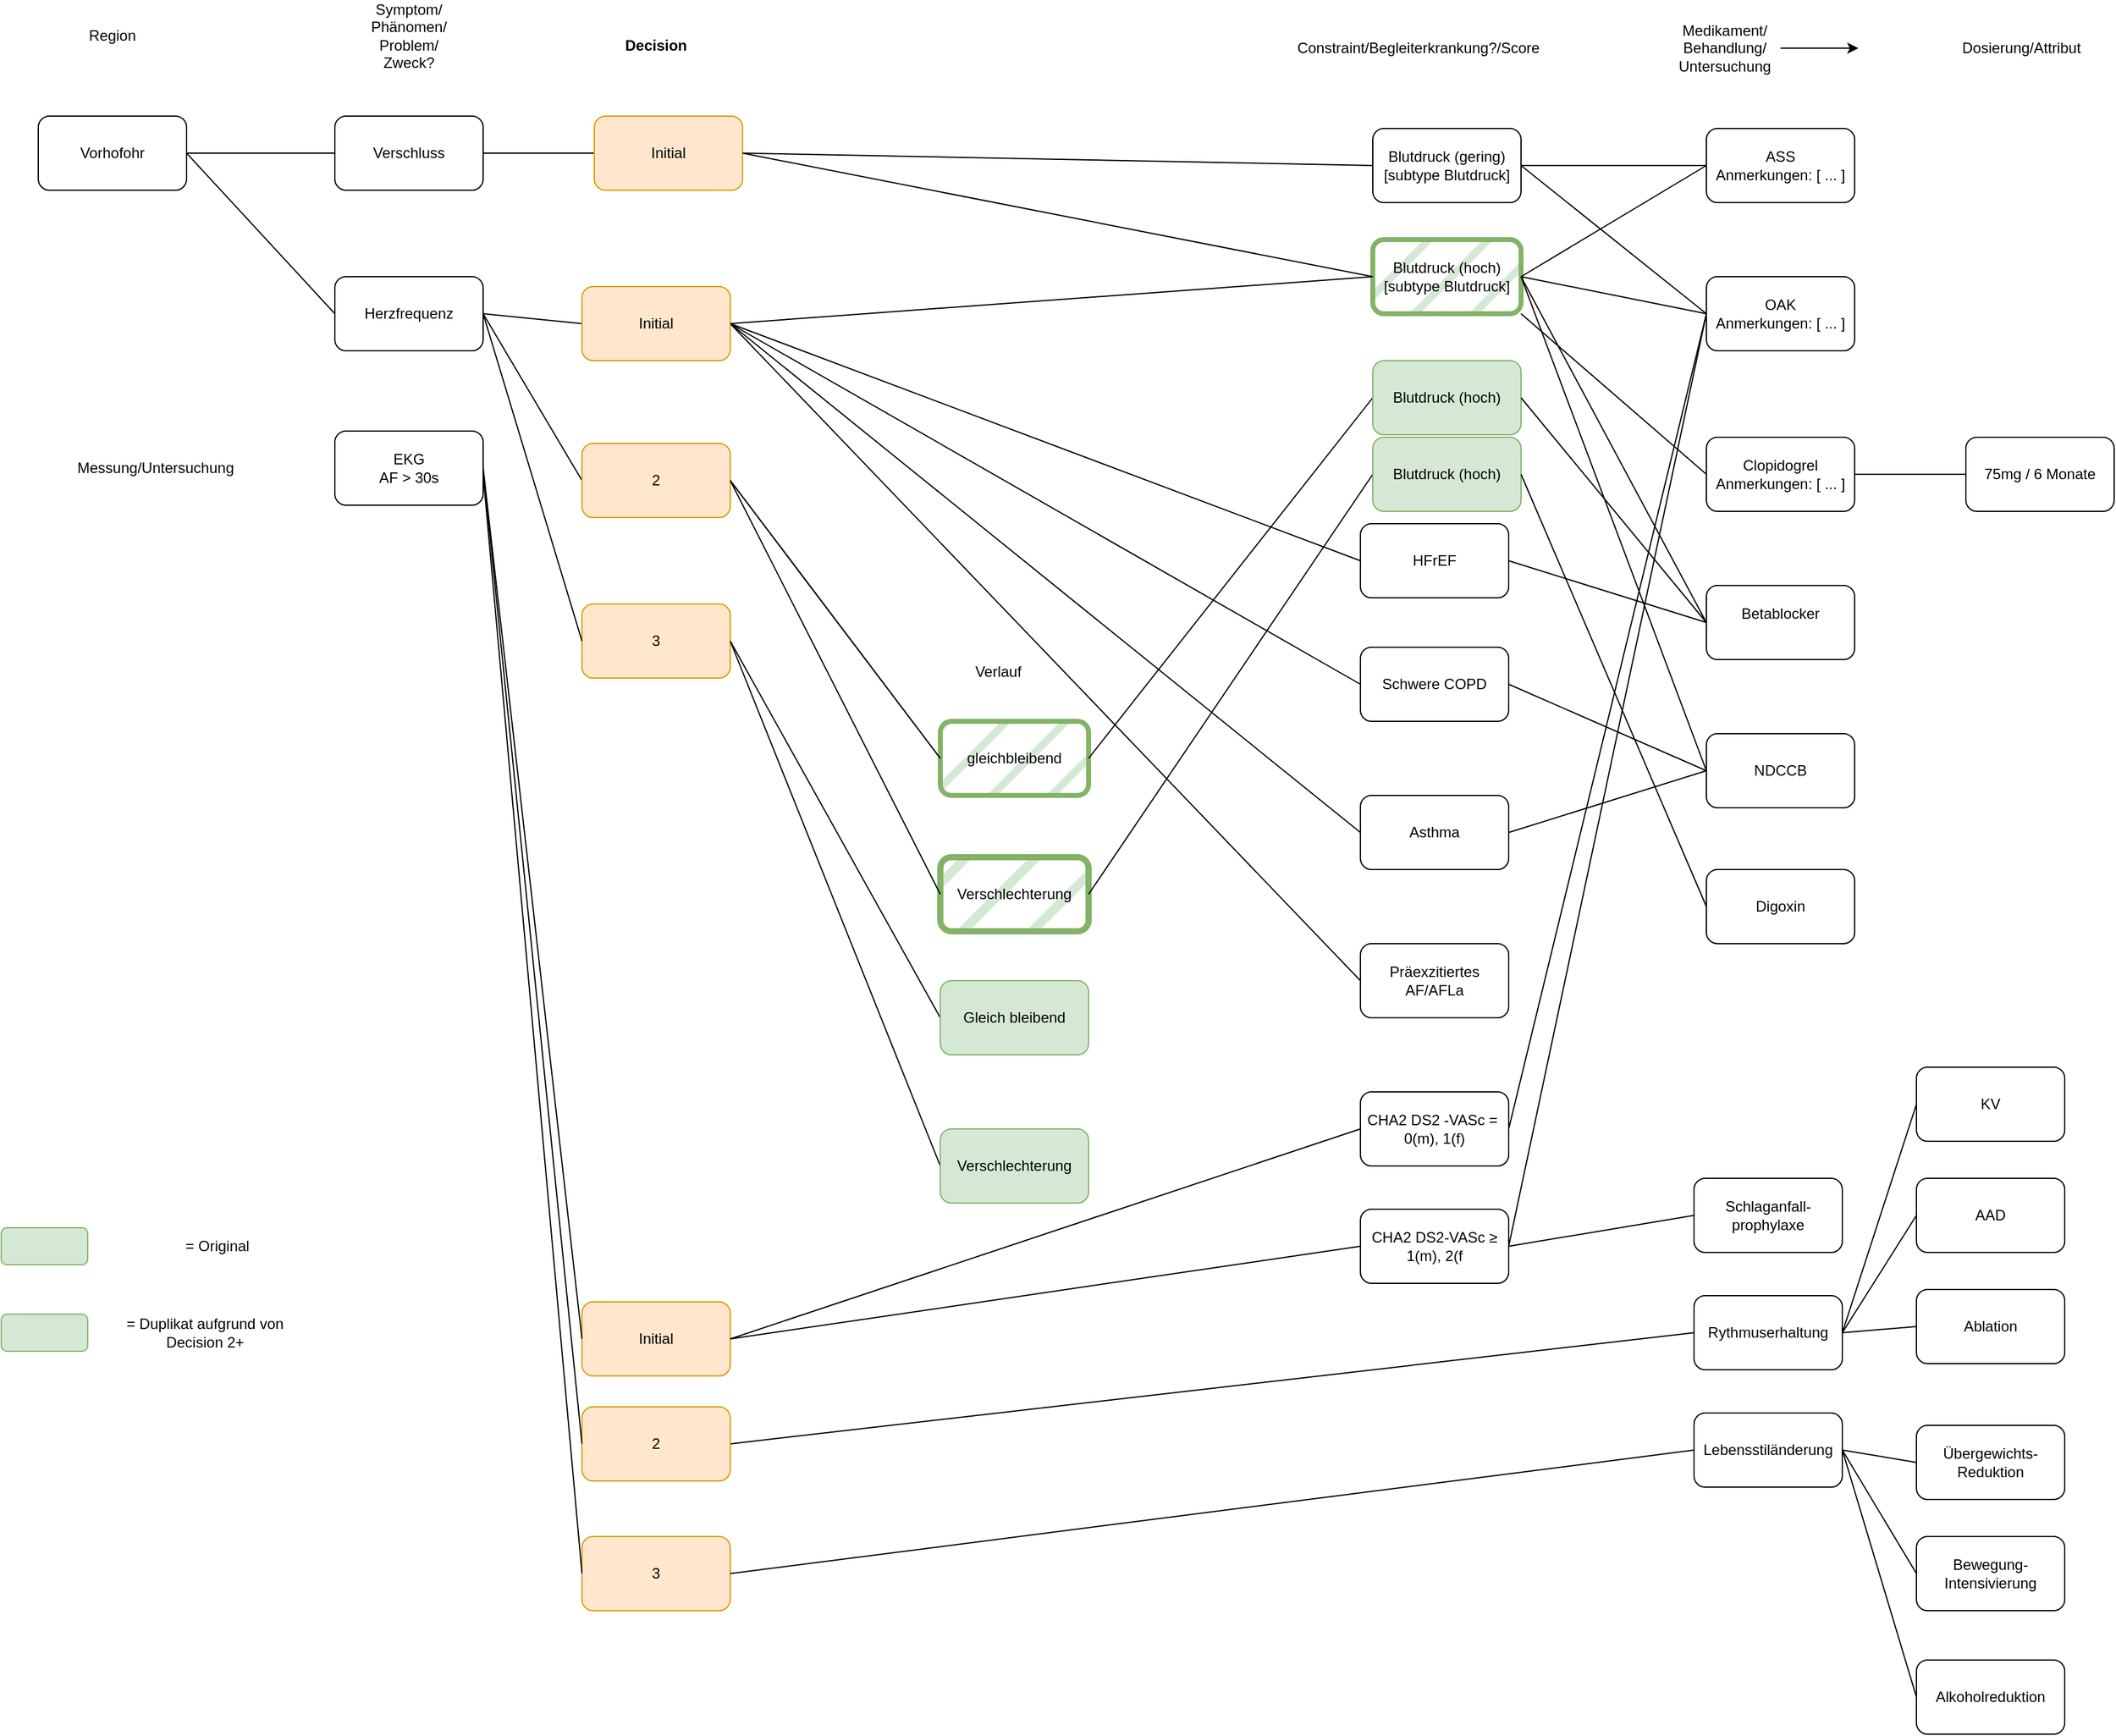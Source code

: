 <mxfile version="24.3.1" type="github">
  <diagram name="Seite-1" id="Lj3RmBoYemo5wMBXR7T-">
    <mxGraphModel dx="1793" dy="933" grid="1" gridSize="10" guides="1" tooltips="1" connect="1" arrows="1" fold="1" page="1" pageScale="1" pageWidth="2336" pageHeight="1654" math="0" shadow="0">
      <root>
        <mxCell id="0" />
        <mxCell id="1" parent="0" />
        <mxCell id="BmRe0CwLIyu7bXr3vCcB-1" value="&lt;div&gt;Symptom/&lt;/div&gt;&lt;div&gt;Phänomen/&lt;br&gt;Problem/&lt;br&gt;Zweck?&lt;br&gt;&lt;/div&gt;" style="text;html=1;align=center;verticalAlign=middle;whiteSpace=wrap;rounded=0;" parent="1" vertex="1">
          <mxGeometry x="320" y="40" width="60" height="30" as="geometry" />
        </mxCell>
        <mxCell id="BmRe0CwLIyu7bXr3vCcB-2" value="Vorhofohr" style="rounded=1;whiteSpace=wrap;html=1;" parent="1" vertex="1">
          <mxGeometry x="50" y="120" width="120" height="60" as="geometry" />
        </mxCell>
        <mxCell id="BmRe0CwLIyu7bXr3vCcB-3" value="Verschluss" style="rounded=1;whiteSpace=wrap;html=1;" parent="1" vertex="1">
          <mxGeometry x="290" y="120" width="120" height="60" as="geometry" />
        </mxCell>
        <mxCell id="BmRe0CwLIyu7bXr3vCcB-4" value="Region" style="text;html=1;align=center;verticalAlign=middle;whiteSpace=wrap;rounded=0;" parent="1" vertex="1">
          <mxGeometry x="80" y="40" width="60" height="30" as="geometry" />
        </mxCell>
        <mxCell id="BmRe0CwLIyu7bXr3vCcB-7" value="&lt;div&gt;ASS&lt;/div&gt;&lt;div&gt;Anmerkungen: [ ... ]&lt;/div&gt;" style="rounded=1;whiteSpace=wrap;html=1;" parent="1" vertex="1">
          <mxGeometry x="1400" y="130" width="120" height="60" as="geometry" />
        </mxCell>
        <mxCell id="BmRe0CwLIyu7bXr3vCcB-8" value="&lt;div&gt;OAK&lt;/div&gt;&lt;div&gt;Anmerkungen: [ ... ]&lt;/div&gt;" style="rounded=1;whiteSpace=wrap;html=1;" parent="1" vertex="1">
          <mxGeometry x="1400" y="250" width="120" height="60" as="geometry" />
        </mxCell>
        <mxCell id="BmRe0CwLIyu7bXr3vCcB-9" value="&lt;div&gt;Clopidogrel&lt;/div&gt;&lt;div&gt;Anmerkungen: [ ... ]&lt;br&gt;&lt;/div&gt;" style="rounded=1;whiteSpace=wrap;html=1;" parent="1" vertex="1">
          <mxGeometry x="1400" y="380" width="120" height="60" as="geometry" />
        </mxCell>
        <mxCell id="FNcSchYIjOJ0frlFtynd-10" value="" style="edgeStyle=orthogonalEdgeStyle;rounded=0;orthogonalLoop=1;jettySize=auto;html=1;" edge="1" parent="1" source="BmRe0CwLIyu7bXr3vCcB-10">
          <mxGeometry relative="1" as="geometry">
            <mxPoint x="1523" y="65.0" as="targetPoint" />
          </mxGeometry>
        </mxCell>
        <mxCell id="BmRe0CwLIyu7bXr3vCcB-10" value="&lt;div&gt;Medikament/&lt;/div&gt;&lt;div&gt;Behandlung/&lt;br&gt;&lt;/div&gt;Untersuchung" style="text;html=1;align=center;verticalAlign=middle;whiteSpace=wrap;rounded=0;" parent="1" vertex="1">
          <mxGeometry x="1370" y="50" width="90" height="30" as="geometry" />
        </mxCell>
        <mxCell id="BmRe0CwLIyu7bXr3vCcB-11" value="&lt;div&gt;Blutdruck (gering)&lt;/div&gt;&lt;div&gt;[subtype Blutdruck]&lt;br&gt;&lt;/div&gt;" style="rounded=1;whiteSpace=wrap;html=1;" parent="1" vertex="1">
          <mxGeometry x="1130" y="130" width="120" height="60" as="geometry" />
        </mxCell>
        <mxCell id="BmRe0CwLIyu7bXr3vCcB-12" value="&lt;div&gt;Blutdruck (hoch)&lt;/div&gt;&lt;div&gt;[subtype Blutdruck]&lt;/div&gt;" style="rounded=1;whiteSpace=wrap;html=1;fillColor=#d5e8d4;strokeColor=#82b366;fillStyle=hatch;strokeWidth=4;" parent="1" vertex="1">
          <mxGeometry x="1130" y="220" width="120" height="60" as="geometry" />
        </mxCell>
        <mxCell id="BmRe0CwLIyu7bXr3vCcB-14" value="Constraint/Begleiterkrankung?/Score" style="text;html=1;align=center;verticalAlign=middle;whiteSpace=wrap;rounded=0;" parent="1" vertex="1">
          <mxGeometry x="1137" y="50" width="60" height="30" as="geometry" />
        </mxCell>
        <mxCell id="BmRe0CwLIyu7bXr3vCcB-17" value="" style="endArrow=none;html=1;rounded=0;exitX=1;exitY=0.5;exitDx=0;exitDy=0;entryX=0;entryY=0.5;entryDx=0;entryDy=0;" parent="1" source="BmRe0CwLIyu7bXr3vCcB-2" target="BmRe0CwLIyu7bXr3vCcB-3" edge="1">
          <mxGeometry width="50" height="50" relative="1" as="geometry">
            <mxPoint x="580" y="380" as="sourcePoint" />
            <mxPoint x="630" y="330" as="targetPoint" />
          </mxGeometry>
        </mxCell>
        <mxCell id="BmRe0CwLIyu7bXr3vCcB-18" value="" style="endArrow=none;html=1;rounded=0;entryX=0;entryY=0.5;entryDx=0;entryDy=0;" parent="1" target="ywd2_ELRaqGQqajww4Ma-36" edge="1">
          <mxGeometry width="50" height="50" relative="1" as="geometry">
            <mxPoint x="410" y="150" as="sourcePoint" />
            <mxPoint x="500" y="230" as="targetPoint" />
          </mxGeometry>
        </mxCell>
        <mxCell id="BmRe0CwLIyu7bXr3vCcB-20" value="" style="endArrow=none;html=1;rounded=0;exitX=1;exitY=0.5;exitDx=0;exitDy=0;entryX=0;entryY=0.5;entryDx=0;entryDy=0;" parent="1" source="BmRe0CwLIyu7bXr3vCcB-11" target="BmRe0CwLIyu7bXr3vCcB-7" edge="1">
          <mxGeometry width="50" height="50" relative="1" as="geometry">
            <mxPoint x="1263" y="160" as="sourcePoint" />
            <mxPoint x="1350" y="159.58" as="targetPoint" />
          </mxGeometry>
        </mxCell>
        <mxCell id="BmRe0CwLIyu7bXr3vCcB-22" value="" style="endArrow=none;html=1;rounded=0;exitX=1;exitY=0.5;exitDx=0;exitDy=0;entryX=0;entryY=0.5;entryDx=0;entryDy=0;" parent="1" source="BmRe0CwLIyu7bXr3vCcB-12" target="BmRe0CwLIyu7bXr3vCcB-7" edge="1">
          <mxGeometry width="50" height="50" relative="1" as="geometry">
            <mxPoint x="1210" y="200" as="sourcePoint" />
            <mxPoint x="1357" y="290" as="targetPoint" />
          </mxGeometry>
        </mxCell>
        <mxCell id="BmRe0CwLIyu7bXr3vCcB-23" value="" style="endArrow=none;html=1;rounded=0;exitX=1;exitY=0.5;exitDx=0;exitDy=0;entryX=0;entryY=0.5;entryDx=0;entryDy=0;" parent="1" source="BmRe0CwLIyu7bXr3vCcB-11" target="BmRe0CwLIyu7bXr3vCcB-8" edge="1">
          <mxGeometry width="50" height="50" relative="1" as="geometry">
            <mxPoint x="1247" y="290" as="sourcePoint" />
            <mxPoint x="1360" y="170" as="targetPoint" />
          </mxGeometry>
        </mxCell>
        <mxCell id="BmRe0CwLIyu7bXr3vCcB-24" value="" style="endArrow=none;html=1;rounded=0;entryX=0;entryY=0.5;entryDx=0;entryDy=0;" parent="1" target="BmRe0CwLIyu7bXr3vCcB-9" edge="1">
          <mxGeometry width="50" height="50" relative="1" as="geometry">
            <mxPoint x="1250" y="280" as="sourcePoint" />
            <mxPoint x="1350" y="280" as="targetPoint" />
          </mxGeometry>
        </mxCell>
        <mxCell id="BmRe0CwLIyu7bXr3vCcB-25" value="" style="endArrow=none;html=1;rounded=0;exitX=1;exitY=0.5;exitDx=0;exitDy=0;entryX=0;entryY=0.5;entryDx=0;entryDy=0;" parent="1" source="BmRe0CwLIyu7bXr3vCcB-12" target="BmRe0CwLIyu7bXr3vCcB-8" edge="1">
          <mxGeometry width="50" height="50" relative="1" as="geometry">
            <mxPoint x="1247" y="170" as="sourcePoint" />
            <mxPoint x="1366" y="420" as="targetPoint" />
          </mxGeometry>
        </mxCell>
        <mxCell id="ywd2_ELRaqGQqajww4Ma-4" value="" style="endArrow=none;html=1;rounded=0;exitX=1;exitY=0.5;exitDx=0;exitDy=0;entryX=0;entryY=0.5;entryDx=0;entryDy=0;" parent="1" source="ywd2_ELRaqGQqajww4Ma-36" target="BmRe0CwLIyu7bXr3vCcB-11" edge="1">
          <mxGeometry width="50" height="50" relative="1" as="geometry">
            <mxPoint x="974" y="500" as="sourcePoint" />
            <mxPoint x="1117" y="159" as="targetPoint" />
          </mxGeometry>
        </mxCell>
        <mxCell id="ywd2_ELRaqGQqajww4Ma-5" value="HFrEF" style="rounded=1;whiteSpace=wrap;html=1;" parent="1" vertex="1">
          <mxGeometry x="1120" y="450" width="120" height="60" as="geometry" />
        </mxCell>
        <mxCell id="ywd2_ELRaqGQqajww4Ma-6" value="Schwere COPD" style="rounded=1;whiteSpace=wrap;html=1;" parent="1" vertex="1">
          <mxGeometry x="1120" y="550" width="120" height="60" as="geometry" />
        </mxCell>
        <mxCell id="ywd2_ELRaqGQqajww4Ma-8" value="Asthma" style="rounded=1;whiteSpace=wrap;html=1;" parent="1" vertex="1">
          <mxGeometry x="1120" y="670" width="120" height="60" as="geometry" />
        </mxCell>
        <mxCell id="ywd2_ELRaqGQqajww4Ma-9" value="&lt;div&gt;Präexzitiertes&lt;/div&gt;&lt;div&gt;AF/AFLa&lt;/div&gt;" style="rounded=1;whiteSpace=wrap;html=1;" parent="1" vertex="1">
          <mxGeometry x="1120" y="790" width="120" height="60" as="geometry" />
        </mxCell>
        <mxCell id="ywd2_ELRaqGQqajww4Ma-10" value="" style="endArrow=none;html=1;rounded=0;entryX=0;entryY=0.5;entryDx=0;entryDy=0;exitX=1;exitY=0.5;exitDx=0;exitDy=0;" parent="1" source="ywd2_ELRaqGQqajww4Ma-82" target="ywd2_ELRaqGQqajww4Ma-5" edge="1">
          <mxGeometry width="50" height="50" relative="1" as="geometry">
            <mxPoint x="794" y="280" as="sourcePoint" />
            <mxPoint x="891" y="159" as="targetPoint" />
          </mxGeometry>
        </mxCell>
        <mxCell id="ywd2_ELRaqGQqajww4Ma-11" value="" style="endArrow=none;html=1;rounded=0;entryX=0;entryY=0.5;entryDx=0;entryDy=0;exitX=1;exitY=0.5;exitDx=0;exitDy=0;" parent="1" source="ywd2_ELRaqGQqajww4Ma-82" target="ywd2_ELRaqGQqajww4Ma-6" edge="1">
          <mxGeometry width="50" height="50" relative="1" as="geometry">
            <mxPoint x="400" y="560" as="sourcePoint" />
            <mxPoint x="881" y="565" as="targetPoint" />
          </mxGeometry>
        </mxCell>
        <mxCell id="ywd2_ELRaqGQqajww4Ma-12" value="" style="endArrow=none;html=1;rounded=0;entryX=0;entryY=0.5;entryDx=0;entryDy=0;exitX=1;exitY=0.5;exitDx=0;exitDy=0;" parent="1" source="ywd2_ELRaqGQqajww4Ma-82" target="ywd2_ELRaqGQqajww4Ma-8" edge="1">
          <mxGeometry width="50" height="50" relative="1" as="geometry">
            <mxPoint x="794" y="280" as="sourcePoint" />
            <mxPoint x="881" y="670" as="targetPoint" />
          </mxGeometry>
        </mxCell>
        <mxCell id="ywd2_ELRaqGQqajww4Ma-13" value="" style="endArrow=none;html=1;rounded=0;entryX=0;entryY=0.5;entryDx=0;entryDy=0;exitX=1;exitY=0.5;exitDx=0;exitDy=0;" parent="1" source="ywd2_ELRaqGQqajww4Ma-82" target="ywd2_ELRaqGQqajww4Ma-9" edge="1">
          <mxGeometry width="50" height="50" relative="1" as="geometry">
            <mxPoint x="804" y="290" as="sourcePoint" />
            <mxPoint x="881" y="790" as="targetPoint" />
          </mxGeometry>
        </mxCell>
        <mxCell id="ywd2_ELRaqGQqajww4Ma-15" value="Herzfrequenz" style="rounded=1;whiteSpace=wrap;html=1;" parent="1" vertex="1">
          <mxGeometry x="290" y="250" width="120" height="60" as="geometry" />
        </mxCell>
        <mxCell id="ywd2_ELRaqGQqajww4Ma-18" value="&lt;div&gt;Betablocker&lt;/div&gt;&lt;div&gt;&lt;br&gt;&lt;/div&gt;" style="rounded=1;whiteSpace=wrap;html=1;" parent="1" vertex="1">
          <mxGeometry x="1400" y="500" width="120" height="60" as="geometry" />
        </mxCell>
        <mxCell id="ywd2_ELRaqGQqajww4Ma-20" value="NDCCB" style="rounded=1;whiteSpace=wrap;html=1;" parent="1" vertex="1">
          <mxGeometry x="1400" y="620" width="120" height="60" as="geometry" />
        </mxCell>
        <mxCell id="ywd2_ELRaqGQqajww4Ma-22" value="" style="endArrow=none;html=1;rounded=0;entryX=0;entryY=0.5;entryDx=0;entryDy=0;exitX=1;exitY=0.5;exitDx=0;exitDy=0;" parent="1" source="BmRe0CwLIyu7bXr3vCcB-12" target="ywd2_ELRaqGQqajww4Ma-18" edge="1">
          <mxGeometry width="50" height="50" relative="1" as="geometry">
            <mxPoint x="1190" y="510" as="sourcePoint" />
            <mxPoint x="1240" y="460" as="targetPoint" />
          </mxGeometry>
        </mxCell>
        <mxCell id="ywd2_ELRaqGQqajww4Ma-23" value="" style="endArrow=none;html=1;rounded=0;entryX=0;entryY=0.5;entryDx=0;entryDy=0;exitX=1;exitY=0.5;exitDx=0;exitDy=0;" parent="1" source="BmRe0CwLIyu7bXr3vCcB-12" target="ywd2_ELRaqGQqajww4Ma-20" edge="1">
          <mxGeometry width="50" height="50" relative="1" as="geometry">
            <mxPoint x="1247" y="169" as="sourcePoint" />
            <mxPoint x="1370" y="680" as="targetPoint" />
          </mxGeometry>
        </mxCell>
        <mxCell id="ywd2_ELRaqGQqajww4Ma-24" value="" style="endArrow=none;html=1;rounded=0;exitX=1;exitY=0.5;exitDx=0;exitDy=0;entryX=0;entryY=0.5;entryDx=0;entryDy=0;" parent="1" source="ywd2_ELRaqGQqajww4Ma-5" target="ywd2_ELRaqGQqajww4Ma-18" edge="1">
          <mxGeometry width="50" height="50" relative="1" as="geometry">
            <mxPoint x="1190" y="510" as="sourcePoint" />
            <mxPoint x="1360" y="670" as="targetPoint" />
          </mxGeometry>
        </mxCell>
        <mxCell id="ywd2_ELRaqGQqajww4Ma-25" value="" style="endArrow=none;html=1;rounded=0;exitX=1;exitY=0.5;exitDx=0;exitDy=0;entryX=0;entryY=0.5;entryDx=0;entryDy=0;" parent="1" source="ywd2_ELRaqGQqajww4Ma-6" target="ywd2_ELRaqGQqajww4Ma-20" edge="1">
          <mxGeometry width="50" height="50" relative="1" as="geometry">
            <mxPoint x="1237" y="575" as="sourcePoint" />
            <mxPoint x="1360" y="790" as="targetPoint" />
          </mxGeometry>
        </mxCell>
        <mxCell id="ywd2_ELRaqGQqajww4Ma-26" value="" style="endArrow=none;html=1;rounded=0;exitX=1;exitY=0.5;exitDx=0;exitDy=0;entryX=0;entryY=0.5;entryDx=0;entryDy=0;" parent="1" source="ywd2_ELRaqGQqajww4Ma-8" target="ywd2_ELRaqGQqajww4Ma-20" edge="1">
          <mxGeometry width="50" height="50" relative="1" as="geometry">
            <mxPoint x="1237" y="680" as="sourcePoint" />
            <mxPoint x="1340" y="790" as="targetPoint" />
          </mxGeometry>
        </mxCell>
        <mxCell id="ywd2_ELRaqGQqajww4Ma-30" value="gleichbleibend" style="rounded=1;whiteSpace=wrap;html=1;fillColor=#d5e8d4;fillStyle=hatch;strokeColor=#82b366;strokeWidth=4;" parent="1" vertex="1">
          <mxGeometry x="780" y="610" width="120" height="60" as="geometry" />
        </mxCell>
        <mxCell id="ywd2_ELRaqGQqajww4Ma-32" value="Verschlechterung" style="rounded=1;whiteSpace=wrap;html=1;fillColor=#d5e8d4;strokeColor=#82b366;fillStyle=hatch;strokeWidth=5;" parent="1" vertex="1">
          <mxGeometry x="780" y="720" width="120" height="60" as="geometry" />
        </mxCell>
        <mxCell id="ywd2_ELRaqGQqajww4Ma-34" value="" style="endArrow=none;html=1;rounded=0;exitX=0;exitY=0.5;exitDx=0;exitDy=0;entryX=1;entryY=0.5;entryDx=0;entryDy=0;" parent="1" source="ywd2_ELRaqGQqajww4Ma-41" target="ywd2_ELRaqGQqajww4Ma-30" edge="1">
          <mxGeometry width="50" height="50" relative="1" as="geometry">
            <mxPoint x="854" y="450" as="sourcePoint" />
            <mxPoint x="400" y="650" as="targetPoint" />
          </mxGeometry>
        </mxCell>
        <mxCell id="ywd2_ELRaqGQqajww4Ma-36" value="Initial" style="rounded=1;whiteSpace=wrap;html=1;fillColor=#ffe6cc;strokeColor=#d79b00;" parent="1" vertex="1">
          <mxGeometry x="500" y="120" width="120" height="60" as="geometry" />
        </mxCell>
        <mxCell id="ywd2_ELRaqGQqajww4Ma-37" value="" style="endArrow=none;html=1;rounded=0;exitX=1;exitY=0.5;exitDx=0;exitDy=0;entryX=0;entryY=0.5;entryDx=0;entryDy=0;" parent="1" source="ywd2_ELRaqGQqajww4Ma-15" target="ywd2_ELRaqGQqajww4Ma-82" edge="1">
          <mxGeometry width="50" height="50" relative="1" as="geometry">
            <mxPoint x="360" y="330" as="sourcePoint" />
            <mxPoint x="830" y="450" as="targetPoint" />
          </mxGeometry>
        </mxCell>
        <mxCell id="ywd2_ELRaqGQqajww4Ma-38" value="" style="endArrow=none;html=1;rounded=0;exitX=1;exitY=0.5;exitDx=0;exitDy=0;entryX=0;entryY=0.5;entryDx=0;entryDy=0;" parent="1" source="ywd2_ELRaqGQqajww4Ma-56" target="ywd2_ELRaqGQqajww4Ma-30" edge="1">
          <mxGeometry width="50" height="50" relative="1" as="geometry">
            <mxPoint x="780" y="500" as="sourcePoint" />
            <mxPoint x="830" y="450" as="targetPoint" />
          </mxGeometry>
        </mxCell>
        <mxCell id="ywd2_ELRaqGQqajww4Ma-39" value="" style="endArrow=none;html=1;rounded=0;exitX=1;exitY=0.5;exitDx=0;exitDy=0;entryX=0;entryY=0.5;entryDx=0;entryDy=0;" parent="1" source="ywd2_ELRaqGQqajww4Ma-15" target="ywd2_ELRaqGQqajww4Ma-56" edge="1">
          <mxGeometry width="50" height="50" relative="1" as="geometry">
            <mxPoint x="420" y="290" as="sourcePoint" />
            <mxPoint x="674" y="425" as="targetPoint" />
          </mxGeometry>
        </mxCell>
        <mxCell id="ywd2_ELRaqGQqajww4Ma-40" value="" style="endArrow=none;html=1;rounded=0;exitX=1;exitY=0.5;exitDx=0;exitDy=0;entryX=0;entryY=0.5;entryDx=0;entryDy=0;" parent="1" source="ywd2_ELRaqGQqajww4Ma-32" target="ywd2_ELRaqGQqajww4Ma-53" edge="1">
          <mxGeometry width="50" height="50" relative="1" as="geometry">
            <mxPoint x="780" y="500" as="sourcePoint" />
            <mxPoint x="880" y="480" as="targetPoint" />
          </mxGeometry>
        </mxCell>
        <mxCell id="ywd2_ELRaqGQqajww4Ma-41" value="&lt;div&gt;Blutdruck (hoch)&lt;br&gt;&lt;/div&gt;" style="rounded=1;whiteSpace=wrap;html=1;fillColor=#d5e8d4;strokeColor=#82b366;" parent="1" vertex="1">
          <mxGeometry x="1130" y="318" width="120" height="60" as="geometry" />
        </mxCell>
        <mxCell id="ywd2_ELRaqGQqajww4Ma-42" value="" style="rounded=1;whiteSpace=wrap;html=1;fillColor=#d5e8d4;strokeColor=#82b366;" parent="1" vertex="1">
          <mxGeometry x="20" y="1090" width="70" height="30" as="geometry" />
        </mxCell>
        <mxCell id="ywd2_ELRaqGQqajww4Ma-43" value="= Duplikat aufgrund von Decision 2+ " style="text;html=1;align=center;verticalAlign=middle;whiteSpace=wrap;rounded=0;" parent="1" vertex="1">
          <mxGeometry x="110" y="1090" width="150" height="30" as="geometry" />
        </mxCell>
        <mxCell id="ywd2_ELRaqGQqajww4Ma-44" value="Digoxin" style="rounded=1;whiteSpace=wrap;html=1;" parent="1" vertex="1">
          <mxGeometry x="1400" y="730" width="120" height="60" as="geometry" />
        </mxCell>
        <mxCell id="ywd2_ELRaqGQqajww4Ma-45" value="" style="endArrow=none;html=1;rounded=0;exitX=1;exitY=0.5;exitDx=0;exitDy=0;entryX=0;entryY=0.5;entryDx=0;entryDy=0;" parent="1" source="ywd2_ELRaqGQqajww4Ma-41" target="ywd2_ELRaqGQqajww4Ma-18" edge="1">
          <mxGeometry width="50" height="50" relative="1" as="geometry">
            <mxPoint x="1030" y="545" as="sourcePoint" />
            <mxPoint x="1126" y="500" as="targetPoint" />
          </mxGeometry>
        </mxCell>
        <mxCell id="ywd2_ELRaqGQqajww4Ma-46" value="&lt;div&gt;&amp;nbsp;&lt;br&gt;&lt;/div&gt;&lt;div&gt;Decision&lt;/div&gt;" style="text;html=1;align=center;verticalAlign=middle;whiteSpace=wrap;rounded=0;fontStyle=1" parent="1" vertex="1">
          <mxGeometry x="520" y="40" width="60" height="30" as="geometry" />
        </mxCell>
        <mxCell id="ywd2_ELRaqGQqajww4Ma-53" value="&lt;div&gt;Blutdruck (hoch)&lt;br&gt;&lt;/div&gt;" style="rounded=1;whiteSpace=wrap;html=1;fillColor=#d5e8d4;strokeColor=#82b366;" parent="1" vertex="1">
          <mxGeometry x="1130" y="380" width="120" height="60" as="geometry" />
        </mxCell>
        <mxCell id="ywd2_ELRaqGQqajww4Ma-54" value="" style="endArrow=none;html=1;rounded=0;exitX=1;exitY=0.5;exitDx=0;exitDy=0;entryX=0;entryY=0.5;entryDx=0;entryDy=0;" parent="1" source="ywd2_ELRaqGQqajww4Ma-53" target="ywd2_ELRaqGQqajww4Ma-44" edge="1">
          <mxGeometry width="50" height="50" relative="1" as="geometry">
            <mxPoint x="1696" y="470" as="sourcePoint" />
            <mxPoint x="1927" y="485" as="targetPoint" />
          </mxGeometry>
        </mxCell>
        <mxCell id="ywd2_ELRaqGQqajww4Ma-55" value="&lt;div&gt;Verlauf&lt;/div&gt;" style="text;html=1;align=center;verticalAlign=middle;whiteSpace=wrap;rounded=0;" parent="1" vertex="1">
          <mxGeometry x="797" y="555" width="60" height="30" as="geometry" />
        </mxCell>
        <mxCell id="ywd2_ELRaqGQqajww4Ma-56" value="2" style="rounded=1;whiteSpace=wrap;html=1;fillColor=#ffe6cc;strokeColor=#d79b00;" parent="1" vertex="1">
          <mxGeometry x="490" y="385" width="120" height="60" as="geometry" />
        </mxCell>
        <mxCell id="ywd2_ELRaqGQqajww4Ma-58" value="" style="endArrow=none;html=1;rounded=0;exitX=1;exitY=0.5;exitDx=0;exitDy=0;entryX=0;entryY=0.5;entryDx=0;entryDy=0;" parent="1" source="ywd2_ELRaqGQqajww4Ma-56" target="ywd2_ELRaqGQqajww4Ma-30" edge="1">
          <mxGeometry width="50" height="50" relative="1" as="geometry">
            <mxPoint x="410" y="280" as="sourcePoint" />
            <mxPoint x="690" y="520" as="targetPoint" />
          </mxGeometry>
        </mxCell>
        <mxCell id="ywd2_ELRaqGQqajww4Ma-57" value="3" style="rounded=1;whiteSpace=wrap;html=1;fillColor=#ffe6cc;strokeColor=#d79b00;" parent="1" vertex="1">
          <mxGeometry x="490" y="515" width="120" height="60" as="geometry" />
        </mxCell>
        <mxCell id="ywd2_ELRaqGQqajww4Ma-60" value="" style="endArrow=none;html=1;rounded=0;exitX=1;exitY=0.5;exitDx=0;exitDy=0;entryX=0;entryY=0.5;entryDx=0;entryDy=0;" parent="1" source="ywd2_ELRaqGQqajww4Ma-57" target="ywd2_ELRaqGQqajww4Ma-63" edge="1">
          <mxGeometry width="50" height="50" relative="1" as="geometry">
            <mxPoint x="630" y="300" as="sourcePoint" />
            <mxPoint x="700" y="640" as="targetPoint" />
          </mxGeometry>
        </mxCell>
        <mxCell id="ywd2_ELRaqGQqajww4Ma-61" value="" style="endArrow=none;html=1;rounded=0;exitX=1;exitY=0.5;exitDx=0;exitDy=0;entryX=0;entryY=0.5;entryDx=0;entryDy=0;" parent="1" source="ywd2_ELRaqGQqajww4Ma-57" target="ywd2_ELRaqGQqajww4Ma-64" edge="1">
          <mxGeometry width="50" height="50" relative="1" as="geometry">
            <mxPoint x="630" y="430" as="sourcePoint" />
            <mxPoint x="700" y="530" as="targetPoint" />
          </mxGeometry>
        </mxCell>
        <mxCell id="ywd2_ELRaqGQqajww4Ma-62" value="" style="endArrow=none;html=1;rounded=0;exitX=1;exitY=0.5;exitDx=0;exitDy=0;entryX=0;entryY=0.5;entryDx=0;entryDy=0;" parent="1" source="ywd2_ELRaqGQqajww4Ma-15" target="ywd2_ELRaqGQqajww4Ma-57" edge="1">
          <mxGeometry width="50" height="50" relative="1" as="geometry">
            <mxPoint x="420" y="290" as="sourcePoint" />
            <mxPoint x="510" y="300" as="targetPoint" />
          </mxGeometry>
        </mxCell>
        <mxCell id="ywd2_ELRaqGQqajww4Ma-63" value="Gleich bleibend" style="rounded=1;whiteSpace=wrap;html=1;fillColor=#d5e8d4;strokeColor=#82b366;" parent="1" vertex="1">
          <mxGeometry x="780" y="820" width="120" height="60" as="geometry" />
        </mxCell>
        <mxCell id="ywd2_ELRaqGQqajww4Ma-64" value="Verschlechterung" style="rounded=1;whiteSpace=wrap;html=1;fillColor=#d5e8d4;strokeColor=#82b366;" parent="1" vertex="1">
          <mxGeometry x="780" y="940" width="120" height="60" as="geometry" />
        </mxCell>
        <mxCell id="ywd2_ELRaqGQqajww4Ma-65" value="" style="endArrow=none;html=1;rounded=0;entryX=0;entryY=0.5;entryDx=0;entryDy=0;exitX=1;exitY=0.5;exitDx=0;exitDy=0;" parent="1" source="ywd2_ELRaqGQqajww4Ma-56" target="ywd2_ELRaqGQqajww4Ma-32" edge="1">
          <mxGeometry width="50" height="50" relative="1" as="geometry">
            <mxPoint x="620" y="290" as="sourcePoint" />
            <mxPoint x="700" y="530" as="targetPoint" />
          </mxGeometry>
        </mxCell>
        <mxCell id="ywd2_ELRaqGQqajww4Ma-66" value="" style="rounded=1;whiteSpace=wrap;html=1;fillColor=#d5e8d4;strokeColor=#82b366;" parent="1" vertex="1">
          <mxGeometry x="20" y="1020" width="70" height="30" as="geometry" />
        </mxCell>
        <mxCell id="ywd2_ELRaqGQqajww4Ma-78" value="" style="endArrow=none;html=1;rounded=0;exitX=1;exitY=0.5;exitDx=0;exitDy=0;entryX=0;entryY=0.5;entryDx=0;entryDy=0;" parent="1" source="BmRe0CwLIyu7bXr3vCcB-2" target="ywd2_ELRaqGQqajww4Ma-15" edge="1">
          <mxGeometry width="50" height="50" relative="1" as="geometry">
            <mxPoint x="180" y="160" as="sourcePoint" />
            <mxPoint x="300" y="160" as="targetPoint" />
          </mxGeometry>
        </mxCell>
        <mxCell id="ywd2_ELRaqGQqajww4Ma-79" value="" style="endArrow=none;html=1;rounded=0;exitX=1;exitY=0.5;exitDx=0;exitDy=0;entryX=0;entryY=0.5;entryDx=0;entryDy=0;" parent="1" source="ywd2_ELRaqGQqajww4Ma-36" target="BmRe0CwLIyu7bXr3vCcB-12" edge="1">
          <mxGeometry width="50" height="50" relative="1" as="geometry">
            <mxPoint x="630" y="160" as="sourcePoint" />
            <mxPoint x="1140" y="170" as="targetPoint" />
          </mxGeometry>
        </mxCell>
        <mxCell id="ywd2_ELRaqGQqajww4Ma-82" value="Initial" style="rounded=1;whiteSpace=wrap;html=1;fillColor=#ffe6cc;strokeColor=#d79b00;" parent="1" vertex="1">
          <mxGeometry x="490" y="258" width="120" height="60" as="geometry" />
        </mxCell>
        <mxCell id="ywd2_ELRaqGQqajww4Ma-84" value="" style="endArrow=none;html=1;rounded=0;entryX=0;entryY=0.5;entryDx=0;entryDy=0;exitX=1;exitY=0.5;exitDx=0;exitDy=0;" parent="1" source="ywd2_ELRaqGQqajww4Ma-82" target="BmRe0CwLIyu7bXr3vCcB-12" edge="1">
          <mxGeometry width="50" height="50" relative="1" as="geometry">
            <mxPoint x="620" y="298" as="sourcePoint" />
            <mxPoint x="1130" y="490" as="targetPoint" />
          </mxGeometry>
        </mxCell>
        <mxCell id="ywd2_ELRaqGQqajww4Ma-85" value="= Original" style="text;html=1;align=center;verticalAlign=middle;whiteSpace=wrap;rounded=0;" parent="1" vertex="1">
          <mxGeometry x="120" y="1020" width="150" height="30" as="geometry" />
        </mxCell>
        <mxCell id="U_Hnx8xUSA-ugaNvBvhA-1" value="&lt;div&gt;EKG&lt;/div&gt;&lt;div&gt;AF &amp;gt; 30s&lt;br&gt;&lt;/div&gt;" style="rounded=1;whiteSpace=wrap;html=1;" parent="1" vertex="1">
          <mxGeometry x="290" y="375" width="120" height="60" as="geometry" />
        </mxCell>
        <mxCell id="U_Hnx8xUSA-ugaNvBvhA-2" value="Messung/Untersuchung" style="text;html=1;align=center;verticalAlign=middle;whiteSpace=wrap;rounded=0;" parent="1" vertex="1">
          <mxGeometry x="115" y="390" width="60" height="30" as="geometry" />
        </mxCell>
        <mxCell id="U_Hnx8xUSA-ugaNvBvhA-5" value="" style="endArrow=none;html=1;rounded=0;exitX=1;exitY=0.5;exitDx=0;exitDy=0;" parent="1" source="U_Hnx8xUSA-ugaNvBvhA-1" edge="1">
          <mxGeometry width="50" height="50" relative="1" as="geometry">
            <mxPoint x="220" y="575" as="sourcePoint" />
            <mxPoint x="410" y="405" as="targetPoint" />
          </mxGeometry>
        </mxCell>
        <mxCell id="U_Hnx8xUSA-ugaNvBvhA-8" value="&lt;div&gt;CHA2 DS2 -VASc =&amp;nbsp; 0(m), 1(f)&lt;br&gt;&lt;/div&gt;" style="rounded=1;whiteSpace=wrap;html=1;" parent="1" vertex="1">
          <mxGeometry x="1120" y="910" width="120" height="60" as="geometry" />
        </mxCell>
        <mxCell id="U_Hnx8xUSA-ugaNvBvhA-9" value="Schlaganfall-prophylaxe" style="rounded=1;whiteSpace=wrap;html=1;" parent="1" vertex="1">
          <mxGeometry x="1390" y="980" width="120" height="60" as="geometry" />
        </mxCell>
        <mxCell id="U_Hnx8xUSA-ugaNvBvhA-17" value="" style="endArrow=none;html=1;rounded=0;entryX=0;entryY=0.5;entryDx=0;entryDy=0;exitX=1;exitY=0.5;exitDx=0;exitDy=0;" parent="1" source="U_Hnx8xUSA-ugaNvBvhA-8" target="BmRe0CwLIyu7bXr3vCcB-8" edge="1">
          <mxGeometry width="50" height="50" relative="1" as="geometry">
            <mxPoint x="220" y="632.5" as="sourcePoint" />
            <mxPoint x="1390" y="925" as="targetPoint" />
          </mxGeometry>
        </mxCell>
        <mxCell id="U_Hnx8xUSA-ugaNvBvhA-19" value="&lt;div&gt;CHA2 DS2-VASc ≥ 1(m), 2(f&lt;br&gt;&lt;/div&gt;" style="rounded=1;whiteSpace=wrap;html=1;" parent="1" vertex="1">
          <mxGeometry x="1120" y="1005" width="120" height="60" as="geometry" />
        </mxCell>
        <mxCell id="U_Hnx8xUSA-ugaNvBvhA-23" value="" style="endArrow=none;html=1;rounded=0;entryX=0;entryY=0.5;entryDx=0;entryDy=0;exitX=1;exitY=0.5;exitDx=0;exitDy=0;" parent="1" source="U_Hnx8xUSA-ugaNvBvhA-19" target="U_Hnx8xUSA-ugaNvBvhA-9" edge="1">
          <mxGeometry width="50" height="50" relative="1" as="geometry">
            <mxPoint x="210" y="696.57" as="sourcePoint" />
            <mxPoint x="300" y="696.57" as="targetPoint" />
          </mxGeometry>
        </mxCell>
        <mxCell id="FNcSchYIjOJ0frlFtynd-3" value="Initial" style="rounded=1;whiteSpace=wrap;html=1;fillColor=#ffe6cc;strokeColor=#d79b00;" vertex="1" parent="1">
          <mxGeometry x="490" y="1080" width="120" height="60" as="geometry" />
        </mxCell>
        <mxCell id="FNcSchYIjOJ0frlFtynd-4" value="" style="endArrow=none;html=1;rounded=0;exitX=1;exitY=0.5;exitDx=0;exitDy=0;entryX=0;entryY=0.5;entryDx=0;entryDy=0;" edge="1" parent="1" source="U_Hnx8xUSA-ugaNvBvhA-1" target="FNcSchYIjOJ0frlFtynd-3">
          <mxGeometry width="50" height="50" relative="1" as="geometry">
            <mxPoint x="420" y="290" as="sourcePoint" />
            <mxPoint x="500" y="555" as="targetPoint" />
          </mxGeometry>
        </mxCell>
        <mxCell id="FNcSchYIjOJ0frlFtynd-7" value="" style="endArrow=none;html=1;rounded=0;exitX=1;exitY=0.5;exitDx=0;exitDy=0;entryX=0;entryY=0.5;entryDx=0;entryDy=0;" edge="1" parent="1" source="FNcSchYIjOJ0frlFtynd-3" target="U_Hnx8xUSA-ugaNvBvhA-8">
          <mxGeometry width="50" height="50" relative="1" as="geometry">
            <mxPoint x="620" y="555" as="sourcePoint" />
            <mxPoint x="790" y="980" as="targetPoint" />
          </mxGeometry>
        </mxCell>
        <mxCell id="FNcSchYIjOJ0frlFtynd-8" value="" style="endArrow=none;html=1;rounded=0;exitX=1;exitY=0.5;exitDx=0;exitDy=0;entryX=0;entryY=0.5;entryDx=0;entryDy=0;" edge="1" parent="1" source="FNcSchYIjOJ0frlFtynd-3" target="U_Hnx8xUSA-ugaNvBvhA-19">
          <mxGeometry width="50" height="50" relative="1" as="geometry">
            <mxPoint x="610" y="670" as="sourcePoint" />
            <mxPoint x="1130" y="935" as="targetPoint" />
          </mxGeometry>
        </mxCell>
        <mxCell id="FNcSchYIjOJ0frlFtynd-11" value="" style="endArrow=none;html=1;rounded=0;entryX=0;entryY=0.5;entryDx=0;entryDy=0;exitX=1;exitY=0.5;exitDx=0;exitDy=0;" edge="1" parent="1" source="U_Hnx8xUSA-ugaNvBvhA-19" target="BmRe0CwLIyu7bXr3vCcB-8">
          <mxGeometry width="50" height="50" relative="1" as="geometry">
            <mxPoint x="1290" y="1000" as="sourcePoint" />
            <mxPoint x="1450" y="355" as="targetPoint" />
          </mxGeometry>
        </mxCell>
        <mxCell id="FNcSchYIjOJ0frlFtynd-13" value="Rythmuserhaltung" style="rounded=1;whiteSpace=wrap;html=1;" vertex="1" parent="1">
          <mxGeometry x="1390" y="1075" width="120" height="60" as="geometry" />
        </mxCell>
        <mxCell id="FNcSchYIjOJ0frlFtynd-14" value="Dosierung/Attribut" style="text;html=1;align=center;verticalAlign=middle;whiteSpace=wrap;rounded=0;" vertex="1" parent="1">
          <mxGeometry x="1610" y="50" width="90" height="30" as="geometry" />
        </mxCell>
        <mxCell id="FNcSchYIjOJ0frlFtynd-15" value="Lebensstiländerung" style="rounded=1;whiteSpace=wrap;html=1;" vertex="1" parent="1">
          <mxGeometry x="1390" y="1170" width="120" height="60" as="geometry" />
        </mxCell>
        <mxCell id="FNcSchYIjOJ0frlFtynd-16" value="KV" style="rounded=1;whiteSpace=wrap;html=1;" vertex="1" parent="1">
          <mxGeometry x="1570" y="890" width="120" height="60" as="geometry" />
        </mxCell>
        <mxCell id="FNcSchYIjOJ0frlFtynd-17" value="AAD" style="rounded=1;whiteSpace=wrap;html=1;" vertex="1" parent="1">
          <mxGeometry x="1570" y="980" width="120" height="60" as="geometry" />
        </mxCell>
        <mxCell id="FNcSchYIjOJ0frlFtynd-18" value="Ablation" style="rounded=1;whiteSpace=wrap;html=1;" vertex="1" parent="1">
          <mxGeometry x="1570" y="1070" width="120" height="60" as="geometry" />
        </mxCell>
        <mxCell id="FNcSchYIjOJ0frlFtynd-19" value="" style="endArrow=none;html=1;rounded=0;entryX=0;entryY=0.5;entryDx=0;entryDy=0;exitX=1;exitY=0.5;exitDx=0;exitDy=0;" edge="1" parent="1" source="FNcSchYIjOJ0frlFtynd-13" target="FNcSchYIjOJ0frlFtynd-16">
          <mxGeometry width="50" height="50" relative="1" as="geometry">
            <mxPoint x="1250" y="1045" as="sourcePoint" />
            <mxPoint x="1400" y="930" as="targetPoint" />
          </mxGeometry>
        </mxCell>
        <mxCell id="FNcSchYIjOJ0frlFtynd-20" value="" style="endArrow=none;html=1;rounded=0;entryX=0;entryY=0.5;entryDx=0;entryDy=0;exitX=1;exitY=0.5;exitDx=0;exitDy=0;" edge="1" parent="1" source="FNcSchYIjOJ0frlFtynd-13" target="FNcSchYIjOJ0frlFtynd-17">
          <mxGeometry width="50" height="50" relative="1" as="geometry">
            <mxPoint x="1520" y="1040" as="sourcePoint" />
            <mxPoint x="1580" y="930" as="targetPoint" />
          </mxGeometry>
        </mxCell>
        <mxCell id="FNcSchYIjOJ0frlFtynd-21" value="" style="endArrow=none;html=1;rounded=0;entryX=0;entryY=0.5;entryDx=0;entryDy=0;exitX=1;exitY=0.5;exitDx=0;exitDy=0;" edge="1" parent="1" source="FNcSchYIjOJ0frlFtynd-13" target="FNcSchYIjOJ0frlFtynd-18">
          <mxGeometry width="50" height="50" relative="1" as="geometry">
            <mxPoint x="1510" y="1030" as="sourcePoint" />
            <mxPoint x="1580" y="1020" as="targetPoint" />
          </mxGeometry>
        </mxCell>
        <mxCell id="FNcSchYIjOJ0frlFtynd-22" value="" style="endArrow=none;html=1;rounded=0;entryX=0;entryY=0.5;entryDx=0;entryDy=0;exitX=1;exitY=0.5;exitDx=0;exitDy=0;" edge="1" parent="1" source="FNcSchYIjOJ0frlFtynd-23" target="FNcSchYIjOJ0frlFtynd-13">
          <mxGeometry width="50" height="50" relative="1" as="geometry">
            <mxPoint x="630" y="760" as="sourcePoint" />
            <mxPoint x="1130" y="1045" as="targetPoint" />
          </mxGeometry>
        </mxCell>
        <mxCell id="FNcSchYIjOJ0frlFtynd-23" value="2" style="rounded=1;whiteSpace=wrap;html=1;fillColor=#ffe6cc;strokeColor=#d79b00;" vertex="1" parent="1">
          <mxGeometry x="490" y="1165" width="120" height="60" as="geometry" />
        </mxCell>
        <mxCell id="FNcSchYIjOJ0frlFtynd-24" value="3" style="rounded=1;whiteSpace=wrap;html=1;fillColor=#ffe6cc;strokeColor=#d79b00;" vertex="1" parent="1">
          <mxGeometry x="490" y="1270" width="120" height="60" as="geometry" />
        </mxCell>
        <mxCell id="FNcSchYIjOJ0frlFtynd-25" value="" style="endArrow=none;html=1;rounded=0;exitX=1;exitY=0.5;exitDx=0;exitDy=0;entryX=0;entryY=0.5;entryDx=0;entryDy=0;" edge="1" parent="1" source="U_Hnx8xUSA-ugaNvBvhA-1" target="FNcSchYIjOJ0frlFtynd-23">
          <mxGeometry width="50" height="50" relative="1" as="geometry">
            <mxPoint x="420" y="415" as="sourcePoint" />
            <mxPoint x="490" y="670" as="targetPoint" />
          </mxGeometry>
        </mxCell>
        <mxCell id="FNcSchYIjOJ0frlFtynd-26" value="" style="endArrow=none;html=1;rounded=0;entryX=0;entryY=0.5;entryDx=0;entryDy=0;" edge="1" parent="1" target="FNcSchYIjOJ0frlFtynd-24">
          <mxGeometry width="50" height="50" relative="1" as="geometry">
            <mxPoint x="410" y="410" as="sourcePoint" />
            <mxPoint x="490" y="770" as="targetPoint" />
          </mxGeometry>
        </mxCell>
        <mxCell id="FNcSchYIjOJ0frlFtynd-28" value="" style="endArrow=none;html=1;rounded=0;entryX=0;entryY=0.5;entryDx=0;entryDy=0;exitX=1;exitY=0.5;exitDx=0;exitDy=0;" edge="1" parent="1" source="FNcSchYIjOJ0frlFtynd-24" target="FNcSchYIjOJ0frlFtynd-15">
          <mxGeometry width="50" height="50" relative="1" as="geometry">
            <mxPoint x="620" y="850" as="sourcePoint" />
            <mxPoint x="1120" y="1135" as="targetPoint" />
          </mxGeometry>
        </mxCell>
        <mxCell id="FNcSchYIjOJ0frlFtynd-29" value="Bewegung-Intensivierung" style="rounded=1;whiteSpace=wrap;html=1;" vertex="1" parent="1">
          <mxGeometry x="1570" y="1270" width="120" height="60" as="geometry" />
        </mxCell>
        <mxCell id="FNcSchYIjOJ0frlFtynd-30" value="Übergewichts-Reduktion" style="rounded=1;whiteSpace=wrap;html=1;" vertex="1" parent="1">
          <mxGeometry x="1570" y="1180" width="120" height="60" as="geometry" />
        </mxCell>
        <mxCell id="FNcSchYIjOJ0frlFtynd-32" value="Alkoholreduktion" style="rounded=1;whiteSpace=wrap;html=1;" vertex="1" parent="1">
          <mxGeometry x="1570" y="1370" width="120" height="60" as="geometry" />
        </mxCell>
        <mxCell id="FNcSchYIjOJ0frlFtynd-33" value="" style="endArrow=none;html=1;rounded=0;entryX=0;entryY=0.5;entryDx=0;entryDy=0;exitX=1;exitY=0.5;exitDx=0;exitDy=0;" edge="1" parent="1" source="FNcSchYIjOJ0frlFtynd-15" target="FNcSchYIjOJ0frlFtynd-32">
          <mxGeometry width="50" height="50" relative="1" as="geometry">
            <mxPoint x="1520" y="1040" as="sourcePoint" />
            <mxPoint x="1580" y="1110" as="targetPoint" />
          </mxGeometry>
        </mxCell>
        <mxCell id="FNcSchYIjOJ0frlFtynd-34" value="" style="endArrow=none;html=1;rounded=0;entryX=0;entryY=0.5;entryDx=0;entryDy=0;exitX=1;exitY=0.5;exitDx=0;exitDy=0;" edge="1" parent="1" source="FNcSchYIjOJ0frlFtynd-15" target="FNcSchYIjOJ0frlFtynd-29">
          <mxGeometry width="50" height="50" relative="1" as="geometry">
            <mxPoint x="1520" y="1150" as="sourcePoint" />
            <mxPoint x="1580" y="1410" as="targetPoint" />
          </mxGeometry>
        </mxCell>
        <mxCell id="FNcSchYIjOJ0frlFtynd-35" value="" style="endArrow=none;html=1;rounded=0;entryX=0;entryY=0.5;entryDx=0;entryDy=0;exitX=1;exitY=0.5;exitDx=0;exitDy=0;" edge="1" parent="1" source="FNcSchYIjOJ0frlFtynd-15" target="FNcSchYIjOJ0frlFtynd-30">
          <mxGeometry width="50" height="50" relative="1" as="geometry">
            <mxPoint x="1520" y="1110" as="sourcePoint" />
            <mxPoint x="1580" y="1310" as="targetPoint" />
          </mxGeometry>
        </mxCell>
        <mxCell id="FNcSchYIjOJ0frlFtynd-36" value="75mg / 6 Monate" style="rounded=1;whiteSpace=wrap;html=1;" vertex="1" parent="1">
          <mxGeometry x="1610" y="380" width="120" height="60" as="geometry" />
        </mxCell>
        <mxCell id="FNcSchYIjOJ0frlFtynd-37" value="" style="endArrow=none;html=1;rounded=0;entryX=0;entryY=0.5;entryDx=0;entryDy=0;exitX=1;exitY=0.5;exitDx=0;exitDy=0;" edge="1" parent="1" source="BmRe0CwLIyu7bXr3vCcB-9" target="FNcSchYIjOJ0frlFtynd-36">
          <mxGeometry width="50" height="50" relative="1" as="geometry">
            <mxPoint x="1260" y="290" as="sourcePoint" />
            <mxPoint x="1410" y="420" as="targetPoint" />
          </mxGeometry>
        </mxCell>
      </root>
    </mxGraphModel>
  </diagram>
</mxfile>
